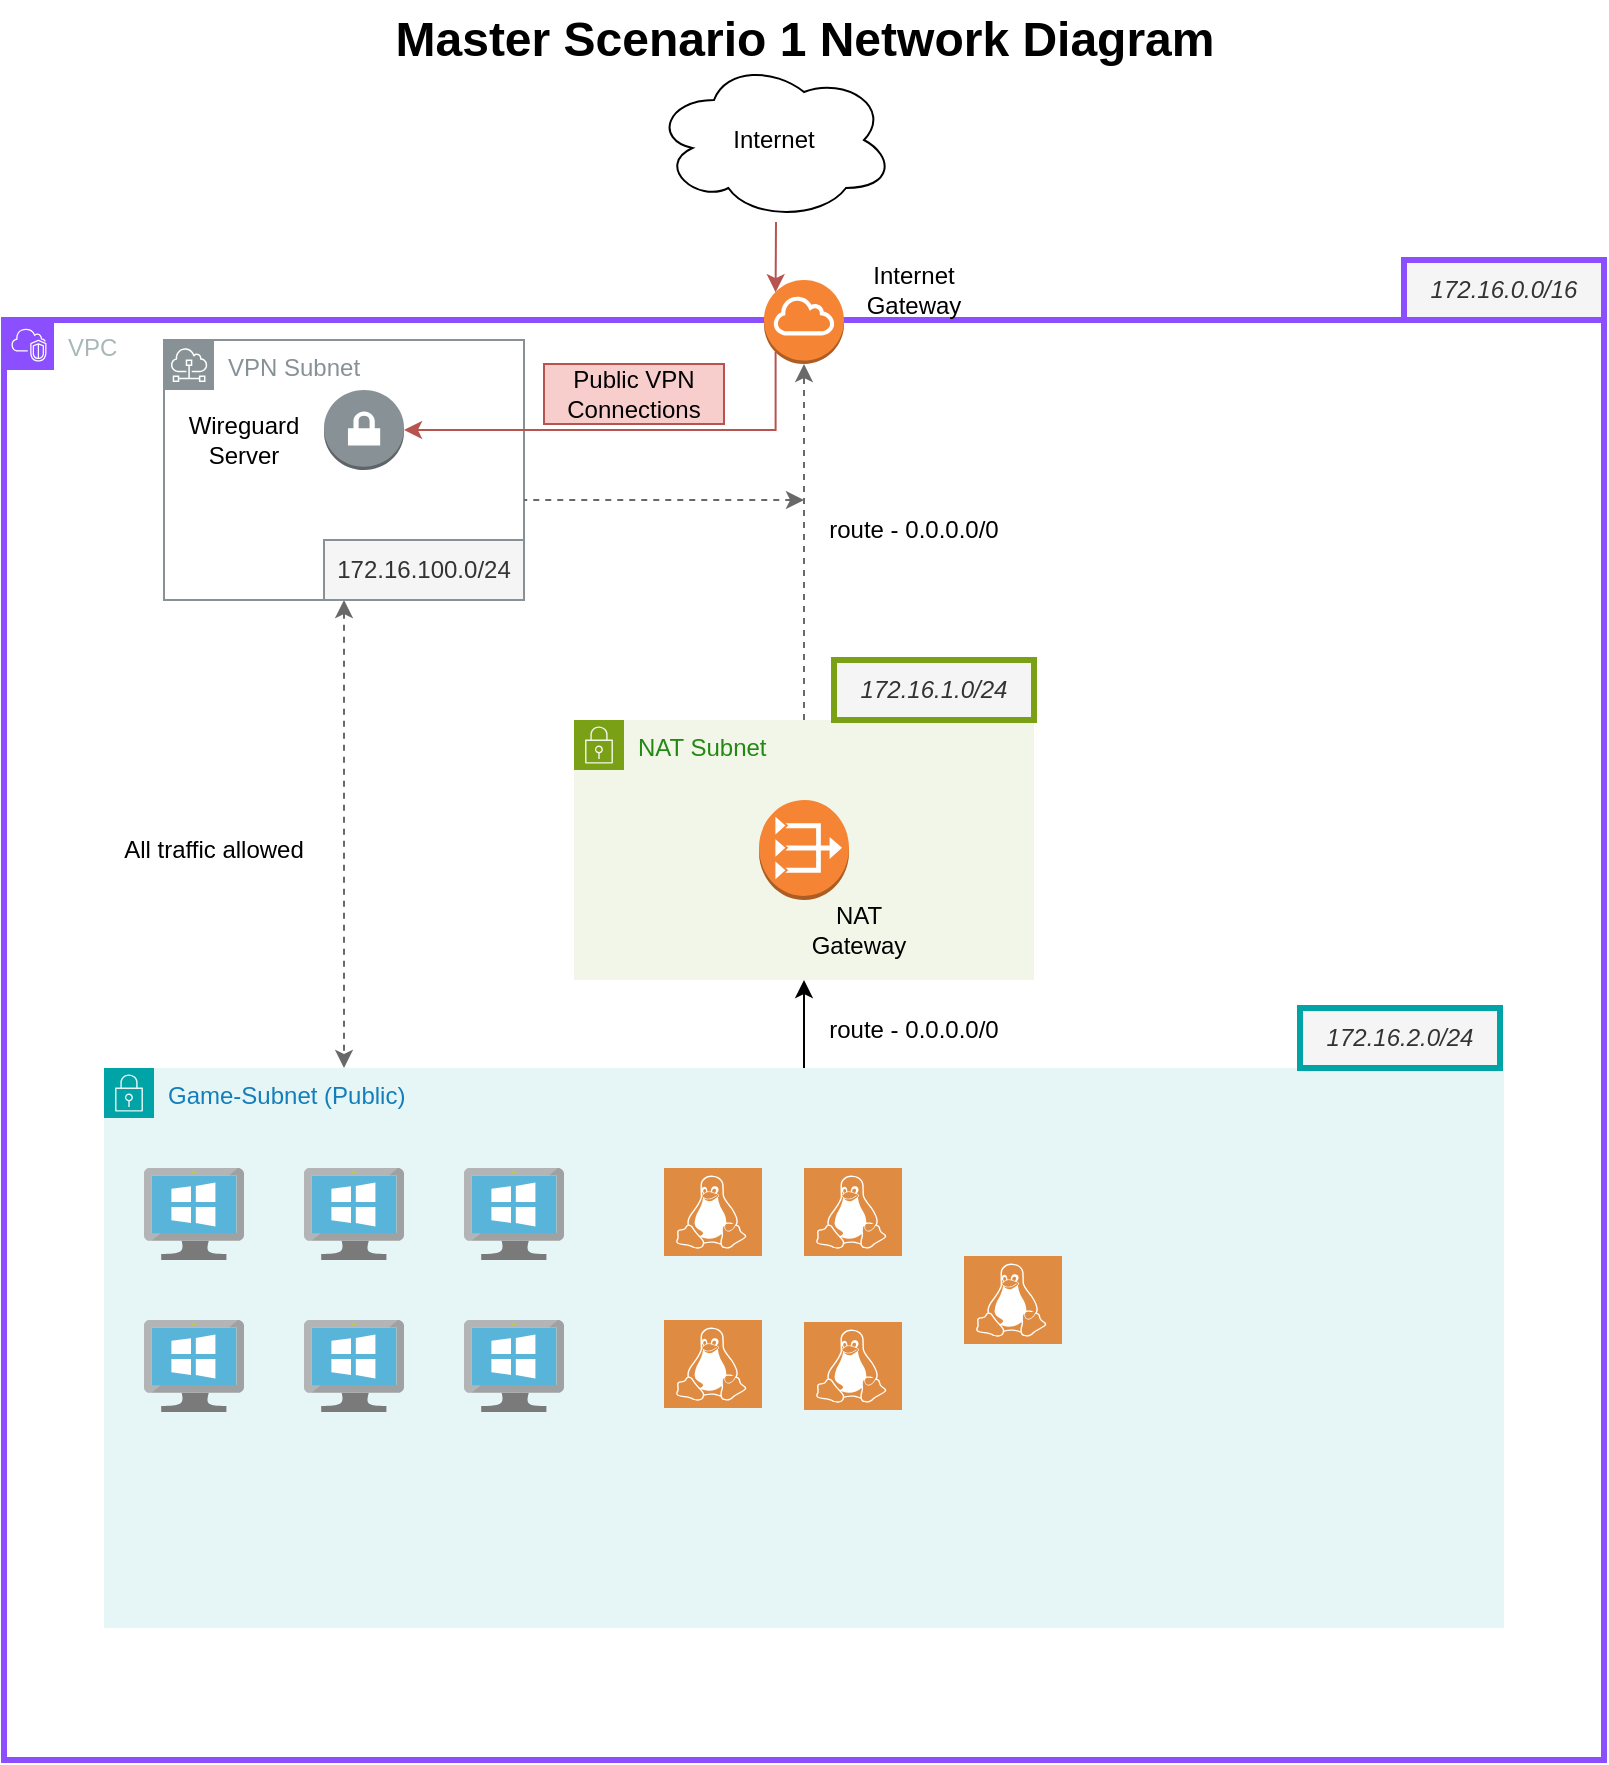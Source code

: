 <mxfile>
    <diagram name="Page-1" id="S6NVlbaYBnQE3sDMBYsi">
        <mxGraphModel dx="1486" dy="1695" grid="1" gridSize="10" guides="1" tooltips="1" connect="1" arrows="1" fold="1" page="1" pageScale="1" pageWidth="850" pageHeight="1100" math="0" shadow="0">
            <root>
                <mxCell id="0"/>
                <mxCell id="1" parent="0"/>
                <mxCell id="uxA-qpA2oNj1WgqOPyC_-2" value="VPC" style="points=[[0,0],[0.25,0],[0.5,0],[0.75,0],[1,0],[1,0.25],[1,0.5],[1,0.75],[1,1],[0.75,1],[0.5,1],[0.25,1],[0,1],[0,0.75],[0,0.5],[0,0.25]];outlineConnect=0;gradientColor=none;html=1;whiteSpace=wrap;fontSize=12;fontStyle=0;container=1;pointerEvents=0;collapsible=0;recursiveResize=0;shape=mxgraph.aws4.group;grIcon=mxgraph.aws4.group_vpc2;strokeColor=#8C4FFF;fillColor=none;verticalAlign=top;align=left;spacingLeft=30;fontColor=#AAB7B8;dashed=0;strokeWidth=3;" parent="1" vertex="1">
                    <mxGeometry x="40" y="40" width="800" height="720" as="geometry"/>
                </mxCell>
                <mxCell id="uxA-qpA2oNj1WgqOPyC_-10" value="VPN Subnet" style="sketch=0;outlineConnect=0;gradientColor=none;html=1;whiteSpace=wrap;fontSize=12;fontStyle=0;shape=mxgraph.aws4.group;grIcon=mxgraph.aws4.group_subnet;strokeColor=#879196;fillColor=none;verticalAlign=top;align=left;spacingLeft=30;fontColor=#879196;dashed=0;movable=1;resizable=1;rotatable=1;deletable=1;editable=1;locked=0;connectable=1;" parent="uxA-qpA2oNj1WgqOPyC_-2" vertex="1">
                    <mxGeometry x="80" y="10" width="180" height="130" as="geometry"/>
                </mxCell>
                <mxCell id="NFcmRSn_BHg-Eu7n08LH-84" style="edgeStyle=orthogonalEdgeStyle;rounded=0;orthogonalLoop=1;jettySize=auto;html=1;entryX=0.5;entryY=1;entryDx=0;entryDy=0;" parent="uxA-qpA2oNj1WgqOPyC_-2" source="uxA-qpA2oNj1WgqOPyC_-5" target="uxA-qpA2oNj1WgqOPyC_-6" edge="1">
                    <mxGeometry relative="1" as="geometry"/>
                </mxCell>
                <mxCell id="NFcmRSn_BHg-Eu7n08LH-87" style="edgeStyle=orthogonalEdgeStyle;rounded=0;orthogonalLoop=1;jettySize=auto;html=1;dashed=1;strokeColor=#696969;endArrow=classic;endFill=1;startArrow=classic;startFill=1;" parent="uxA-qpA2oNj1WgqOPyC_-2" source="uxA-qpA2oNj1WgqOPyC_-10" target="uxA-qpA2oNj1WgqOPyC_-5" edge="1">
                    <mxGeometry relative="1" as="geometry">
                        <mxPoint x="170" y="350" as="targetPoint"/>
                        <Array as="points">
                            <mxPoint x="170" y="320"/>
                            <mxPoint x="170" y="320"/>
                        </Array>
                    </mxGeometry>
                </mxCell>
                <mxCell id="uxA-qpA2oNj1WgqOPyC_-11" value="" style="outlineConnect=0;dashed=0;verticalLabelPosition=bottom;verticalAlign=top;align=center;html=1;shape=mxgraph.aws3.vpn_gateway;fillColor=#879196;gradientColor=none;" parent="uxA-qpA2oNj1WgqOPyC_-2" vertex="1">
                    <mxGeometry x="160" y="35" width="40" height="40" as="geometry"/>
                </mxCell>
                <mxCell id="uxA-qpA2oNj1WgqOPyC_-12" value="Wireguard Server" style="text;html=1;align=center;verticalAlign=middle;whiteSpace=wrap;rounded=0;" parent="uxA-qpA2oNj1WgqOPyC_-2" vertex="1">
                    <mxGeometry x="80" y="45" width="80" height="30" as="geometry"/>
                </mxCell>
                <mxCell id="uxA-qpA2oNj1WgqOPyC_-13" value="" style="outlineConnect=0;dashed=0;verticalLabelPosition=bottom;verticalAlign=top;align=center;html=1;shape=mxgraph.aws3.internet_gateway;fillColor=#F58534;gradientColor=none;" parent="uxA-qpA2oNj1WgqOPyC_-2" vertex="1">
                    <mxGeometry x="380" y="-20" width="40" height="42" as="geometry"/>
                </mxCell>
                <mxCell id="uxA-qpA2oNj1WgqOPyC_-23" style="edgeStyle=orthogonalEdgeStyle;rounded=0;orthogonalLoop=1;jettySize=auto;html=1;entryX=0.5;entryY=1;entryDx=0;entryDy=0;entryPerimeter=0;dashed=1;strokeColor=#696969;" parent="uxA-qpA2oNj1WgqOPyC_-2" source="uxA-qpA2oNj1WgqOPyC_-6" target="uxA-qpA2oNj1WgqOPyC_-13" edge="1">
                    <mxGeometry relative="1" as="geometry"/>
                </mxCell>
                <mxCell id="NFcmRSn_BHg-Eu7n08LH-91" value="All traffic allowed" style="text;html=1;align=center;verticalAlign=middle;whiteSpace=wrap;rounded=0;" parent="uxA-qpA2oNj1WgqOPyC_-2" vertex="1">
                    <mxGeometry x="50" y="250" width="110" height="30" as="geometry"/>
                </mxCell>
                <mxCell id="uxA-qpA2oNj1WgqOPyC_-5" value="Game-Subnet (Public)" style="points=[[0,0],[0.25,0],[0.5,0],[0.75,0],[1,0],[1,0.25],[1,0.5],[1,0.75],[1,1],[0.75,1],[0.5,1],[0.25,1],[0,1],[0,0.75],[0,0.5],[0,0.25]];outlineConnect=0;gradientColor=none;html=1;whiteSpace=wrap;fontSize=12;fontStyle=0;container=1;pointerEvents=0;collapsible=0;recursiveResize=0;shape=mxgraph.aws4.group;grIcon=mxgraph.aws4.group_security_group;grStroke=0;strokeColor=#00A4A6;fillColor=#E6F6F7;verticalAlign=top;align=left;spacingLeft=30;fontColor=#147EBA;dashed=0;" parent="uxA-qpA2oNj1WgqOPyC_-2" vertex="1">
                    <mxGeometry x="50" y="374" width="700" height="280" as="geometry"/>
                </mxCell>
                <mxCell id="uxA-qpA2oNj1WgqOPyC_-37" value="" style="image;sketch=0;aspect=fixed;html=1;points=[];align=center;fontSize=12;image=img/lib/mscae/VirtualMachineWindows.svg;" parent="uxA-qpA2oNj1WgqOPyC_-5" vertex="1">
                    <mxGeometry x="20" y="50" width="50" height="46" as="geometry"/>
                </mxCell>
                <mxCell id="uxA-qpA2oNj1WgqOPyC_-38" value="" style="image;sketch=0;aspect=fixed;html=1;points=[];align=center;fontSize=12;image=img/lib/mscae/VirtualMachineWindows.svg;" parent="uxA-qpA2oNj1WgqOPyC_-5" vertex="1">
                    <mxGeometry x="100" y="50" width="50" height="46" as="geometry"/>
                </mxCell>
                <mxCell id="uxA-qpA2oNj1WgqOPyC_-39" value="" style="image;sketch=0;aspect=fixed;html=1;points=[];align=center;fontSize=12;image=img/lib/mscae/VirtualMachineWindows.svg;" parent="uxA-qpA2oNj1WgqOPyC_-5" vertex="1">
                    <mxGeometry x="20" y="126" width="50" height="46" as="geometry"/>
                </mxCell>
                <mxCell id="uxA-qpA2oNj1WgqOPyC_-40" value="" style="image;sketch=0;aspect=fixed;html=1;points=[];align=center;fontSize=12;image=img/lib/mscae/VirtualMachineWindows.svg;" parent="uxA-qpA2oNj1WgqOPyC_-5" vertex="1">
                    <mxGeometry x="100" y="126" width="50" height="46" as="geometry"/>
                </mxCell>
                <mxCell id="uxA-qpA2oNj1WgqOPyC_-41" value="" style="image;sketch=0;aspect=fixed;html=1;points=[];align=center;fontSize=12;image=img/lib/mscae/VirtualMachineWindows.svg;" parent="uxA-qpA2oNj1WgqOPyC_-5" vertex="1">
                    <mxGeometry x="180" y="50" width="50" height="46" as="geometry"/>
                </mxCell>
                <mxCell id="25" value="" style="image;sketch=0;aspect=fixed;html=1;points=[];align=center;fontSize=12;image=img/lib/mscae/VirtualMachineWindows.svg;" parent="uxA-qpA2oNj1WgqOPyC_-5" vertex="1">
                    <mxGeometry x="180" y="126" width="50" height="46" as="geometry"/>
                </mxCell>
                <mxCell id="uxA-qpA2oNj1WgqOPyC_-42" value="" style="sketch=0;pointerEvents=1;shadow=0;dashed=0;html=1;strokeColor=none;fillColor=#DF8C42;labelPosition=center;verticalLabelPosition=bottom;verticalAlign=top;align=center;outlineConnect=0;shape=mxgraph.veeam2.linux;" parent="uxA-qpA2oNj1WgqOPyC_-5" vertex="1">
                    <mxGeometry x="280" y="50" width="49" height="44" as="geometry"/>
                </mxCell>
                <mxCell id="50" value="" style="sketch=0;pointerEvents=1;shadow=0;dashed=0;html=1;strokeColor=none;fillColor=#DF8C42;labelPosition=center;verticalLabelPosition=bottom;verticalAlign=top;align=center;outlineConnect=0;shape=mxgraph.veeam2.linux;" parent="uxA-qpA2oNj1WgqOPyC_-5" vertex="1">
                    <mxGeometry x="280" y="126" width="49" height="44" as="geometry"/>
                </mxCell>
                <mxCell id="52" value="" style="sketch=0;pointerEvents=1;shadow=0;dashed=0;html=1;strokeColor=none;fillColor=#DF8C42;labelPosition=center;verticalLabelPosition=bottom;verticalAlign=top;align=center;outlineConnect=0;shape=mxgraph.veeam2.linux;" parent="uxA-qpA2oNj1WgqOPyC_-5" vertex="1">
                    <mxGeometry x="350" y="127" width="49" height="44" as="geometry"/>
                </mxCell>
                <mxCell id="53" value="" style="sketch=0;pointerEvents=1;shadow=0;dashed=0;html=1;strokeColor=none;fillColor=#DF8C42;labelPosition=center;verticalLabelPosition=bottom;verticalAlign=top;align=center;outlineConnect=0;shape=mxgraph.veeam2.linux;" parent="uxA-qpA2oNj1WgqOPyC_-5" vertex="1">
                    <mxGeometry x="430" y="94" width="49" height="44" as="geometry"/>
                </mxCell>
                <mxCell id="NFcmRSn_BHg-Eu7n08LH-53" value="" style="shape=image;html=1;verticalAlign=top;verticalLabelPosition=bottom;labelBackgroundColor=#ffffff;imageAspect=0;aspect=fixed;image=https://cdn1.iconfinder.com/data/icons/Futurosoft%20Icons%200.5.2/128x128/apps/fedora.png" parent="uxA-qpA2oNj1WgqOPyC_-5" vertex="1">
                    <mxGeometry x="530" y="50" width="44" height="44" as="geometry"/>
                </mxCell>
                <mxCell id="NFcmRSn_BHg-Eu7n08LH-82" value="" style="shape=image;html=1;verticalAlign=top;verticalLabelPosition=bottom;labelBackgroundColor=#ffffff;imageAspect=0;aspect=fixed;image=https://cdn1.iconfinder.com/data/icons/Futurosoft%20Icons%200.5.2/128x128/apps/fedora.png" parent="uxA-qpA2oNj1WgqOPyC_-5" vertex="1">
                    <mxGeometry x="620" y="50" width="44" height="44" as="geometry"/>
                </mxCell>
                <mxCell id="NFcmRSn_BHg-Eu7n08LH-83" value="" style="shape=image;html=1;verticalAlign=top;verticalLabelPosition=bottom;labelBackgroundColor=#ffffff;imageAspect=0;aspect=fixed;image=https://cdn1.iconfinder.com/data/icons/Futurosoft%20Icons%200.5.2/128x128/apps/fedora.png" parent="uxA-qpA2oNj1WgqOPyC_-5" vertex="1">
                    <mxGeometry x="576" y="128" width="44" height="44" as="geometry"/>
                </mxCell>
                <mxCell id="51" value="" style="sketch=0;pointerEvents=1;shadow=0;dashed=0;html=1;strokeColor=none;fillColor=#DF8C42;labelPosition=center;verticalLabelPosition=bottom;verticalAlign=top;align=center;outlineConnect=0;shape=mxgraph.veeam2.linux;" parent="uxA-qpA2oNj1WgqOPyC_-5" vertex="1">
                    <mxGeometry x="350" y="50" width="49" height="44" as="geometry"/>
                </mxCell>
                <mxCell id="uxA-qpA2oNj1WgqOPyC_-20" value="172.16.100.0/24" style="text;html=1;align=center;verticalAlign=middle;whiteSpace=wrap;rounded=0;fillColor=#f5f5f5;strokeColor=#879196;fontColor=#333333;strokeWidth=1;" parent="uxA-qpA2oNj1WgqOPyC_-2" vertex="1">
                    <mxGeometry x="160" y="110" width="100" height="30" as="geometry"/>
                </mxCell>
                <mxCell id="uxA-qpA2oNj1WgqOPyC_-6" value="NAT Subnet" style="points=[[0,0],[0.25,0],[0.5,0],[0.75,0],[1,0],[1,0.25],[1,0.5],[1,0.75],[1,1],[0.75,1],[0.5,1],[0.25,1],[0,1],[0,0.75],[0,0.5],[0,0.25]];outlineConnect=0;gradientColor=none;html=1;whiteSpace=wrap;fontSize=12;fontStyle=0;container=1;pointerEvents=0;collapsible=0;recursiveResize=0;shape=mxgraph.aws4.group;grIcon=mxgraph.aws4.group_security_group;grStroke=0;strokeColor=#7AA116;fillColor=#F2F6E8;verticalAlign=top;align=left;spacingLeft=30;fontColor=#248814;dashed=0;" parent="uxA-qpA2oNj1WgqOPyC_-2" vertex="1">
                    <mxGeometry x="285" y="200" width="230" height="130" as="geometry"/>
                </mxCell>
                <mxCell id="uxA-qpA2oNj1WgqOPyC_-14" value="" style="outlineConnect=0;dashed=0;verticalLabelPosition=bottom;verticalAlign=top;align=center;html=1;shape=mxgraph.aws3.vpc_nat_gateway;fillColor=#F58534;gradientColor=none;" parent="uxA-qpA2oNj1WgqOPyC_-6" vertex="1">
                    <mxGeometry x="92.5" y="40" width="45" height="50" as="geometry"/>
                </mxCell>
                <mxCell id="uxA-qpA2oNj1WgqOPyC_-15" value="NAT Gateway" style="text;html=1;align=center;verticalAlign=middle;whiteSpace=wrap;rounded=0;" parent="uxA-qpA2oNj1WgqOPyC_-6" vertex="1">
                    <mxGeometry x="105" y="90" width="75" height="30" as="geometry"/>
                </mxCell>
                <mxCell id="uxA-qpA2oNj1WgqOPyC_-18" value="&lt;i&gt;172.16.2.0/24&lt;/i&gt;" style="text;html=1;align=center;verticalAlign=middle;whiteSpace=wrap;rounded=0;fillColor=#f5f5f5;strokeColor=#00A4A6;fontColor=#333333;strokeWidth=3;" parent="uxA-qpA2oNj1WgqOPyC_-2" vertex="1">
                    <mxGeometry x="648" y="344" width="100" height="30" as="geometry"/>
                </mxCell>
                <mxCell id="NFcmRSn_BHg-Eu7n08LH-92" value="route - 0.0.0.0/0" style="text;html=1;align=center;verticalAlign=middle;whiteSpace=wrap;rounded=0;" parent="uxA-qpA2oNj1WgqOPyC_-2" vertex="1">
                    <mxGeometry x="400" y="340" width="110" height="30" as="geometry"/>
                </mxCell>
                <mxCell id="NFcmRSn_BHg-Eu7n08LH-113" style="edgeStyle=orthogonalEdgeStyle;rounded=0;orthogonalLoop=1;jettySize=auto;html=1;exitX=0;exitY=0;exitDx=0;exitDy=0;startArrow=classic;startFill=1;endArrow=none;endFill=0;dashed=1;fillColor=#f5f5f5;strokeColor=#696969;" parent="uxA-qpA2oNj1WgqOPyC_-2" source="uxA-qpA2oNj1WgqOPyC_-32" target="uxA-qpA2oNj1WgqOPyC_-10" edge="1">
                    <mxGeometry relative="1" as="geometry">
                        <Array as="points">
                            <mxPoint x="290" y="90"/>
                            <mxPoint x="290" y="90"/>
                        </Array>
                    </mxGeometry>
                </mxCell>
                <mxCell id="uxA-qpA2oNj1WgqOPyC_-32" value="route - 0.0.0.0/0" style="text;html=1;align=center;verticalAlign=middle;whiteSpace=wrap;rounded=0;" parent="uxA-qpA2oNj1WgqOPyC_-2" vertex="1">
                    <mxGeometry x="400" y="90" width="110" height="30" as="geometry"/>
                </mxCell>
                <mxCell id="uxA-qpA2oNj1WgqOPyC_-16" value="&lt;i&gt;172.16.1.0/24&lt;/i&gt;" style="text;html=1;align=center;verticalAlign=middle;whiteSpace=wrap;rounded=0;fillColor=#f5f5f5;strokeColor=#7AA116;fontColor=#333333;strokeWidth=3;" parent="uxA-qpA2oNj1WgqOPyC_-2" vertex="1">
                    <mxGeometry x="415" y="170" width="100" height="30" as="geometry"/>
                </mxCell>
                <mxCell id="NFcmRSn_BHg-Eu7n08LH-107" style="edgeStyle=orthogonalEdgeStyle;rounded=0;orthogonalLoop=1;jettySize=auto;html=1;entryX=1;entryY=0.5;entryDx=0;entryDy=0;entryPerimeter=0;exitX=0.145;exitY=0.855;exitDx=0;exitDy=0;exitPerimeter=0;strokeColor=#b85450;fillColor=#f8cecc;" parent="uxA-qpA2oNj1WgqOPyC_-2" source="uxA-qpA2oNj1WgqOPyC_-13" target="uxA-qpA2oNj1WgqOPyC_-11" edge="1">
                    <mxGeometry relative="1" as="geometry">
                        <Array as="points">
                            <mxPoint x="386" y="55"/>
                        </Array>
                    </mxGeometry>
                </mxCell>
                <mxCell id="NFcmRSn_BHg-Eu7n08LH-108" value="Public VPN Connections" style="text;html=1;align=center;verticalAlign=middle;whiteSpace=wrap;rounded=0;fillColor=#f8cecc;strokeColor=#b85450;" parent="uxA-qpA2oNj1WgqOPyC_-2" vertex="1">
                    <mxGeometry x="270" y="22" width="90" height="30" as="geometry"/>
                </mxCell>
                <mxCell id="uxA-qpA2oNj1WgqOPyC_-3" value="&lt;i&gt;172.16.0.0/16&lt;/i&gt;" style="text;html=1;align=center;verticalAlign=middle;whiteSpace=wrap;rounded=0;fillColor=#f5f5f5;strokeColor=#8C4FFF;fontColor=#333333;strokeWidth=3;" parent="1" vertex="1">
                    <mxGeometry x="740" y="10" width="100" height="30" as="geometry"/>
                </mxCell>
                <mxCell id="uxA-qpA2oNj1WgqOPyC_-19" value="Master Scenario 1 Network Diagram" style="text;strokeColor=none;fillColor=none;html=1;fontSize=24;fontStyle=1;verticalAlign=middle;align=center;" parent="1" vertex="1">
                    <mxGeometry x="390" y="-120" width="100" height="40" as="geometry"/>
                </mxCell>
                <mxCell id="uxA-qpA2oNj1WgqOPyC_-22" value="Internet Gateway" style="text;html=1;align=center;verticalAlign=middle;whiteSpace=wrap;rounded=0;" parent="1" vertex="1">
                    <mxGeometry x="460" y="10" width="70" height="30" as="geometry"/>
                </mxCell>
                <mxCell id="NFcmRSn_BHg-Eu7n08LH-110" style="edgeStyle=orthogonalEdgeStyle;rounded=0;orthogonalLoop=1;jettySize=auto;html=1;exitX=0.145;exitY=0.145;exitDx=0;exitDy=0;exitPerimeter=0;startArrow=classic;startFill=1;endArrow=none;endFill=0;fillColor=#f8cecc;strokeColor=#b85450;" parent="1" source="uxA-qpA2oNj1WgqOPyC_-13" edge="1">
                    <mxGeometry relative="1" as="geometry">
                        <mxPoint x="426" y="-9" as="targetPoint"/>
                    </mxGeometry>
                </mxCell>
                <mxCell id="NFcmRSn_BHg-Eu7n08LH-111" value="Internet" style="ellipse;shape=cloud;whiteSpace=wrap;html=1;" parent="1" vertex="1">
                    <mxGeometry x="365" y="-90" width="120" height="80" as="geometry"/>
                </mxCell>
            </root>
        </mxGraphModel>
    </diagram>
</mxfile>
